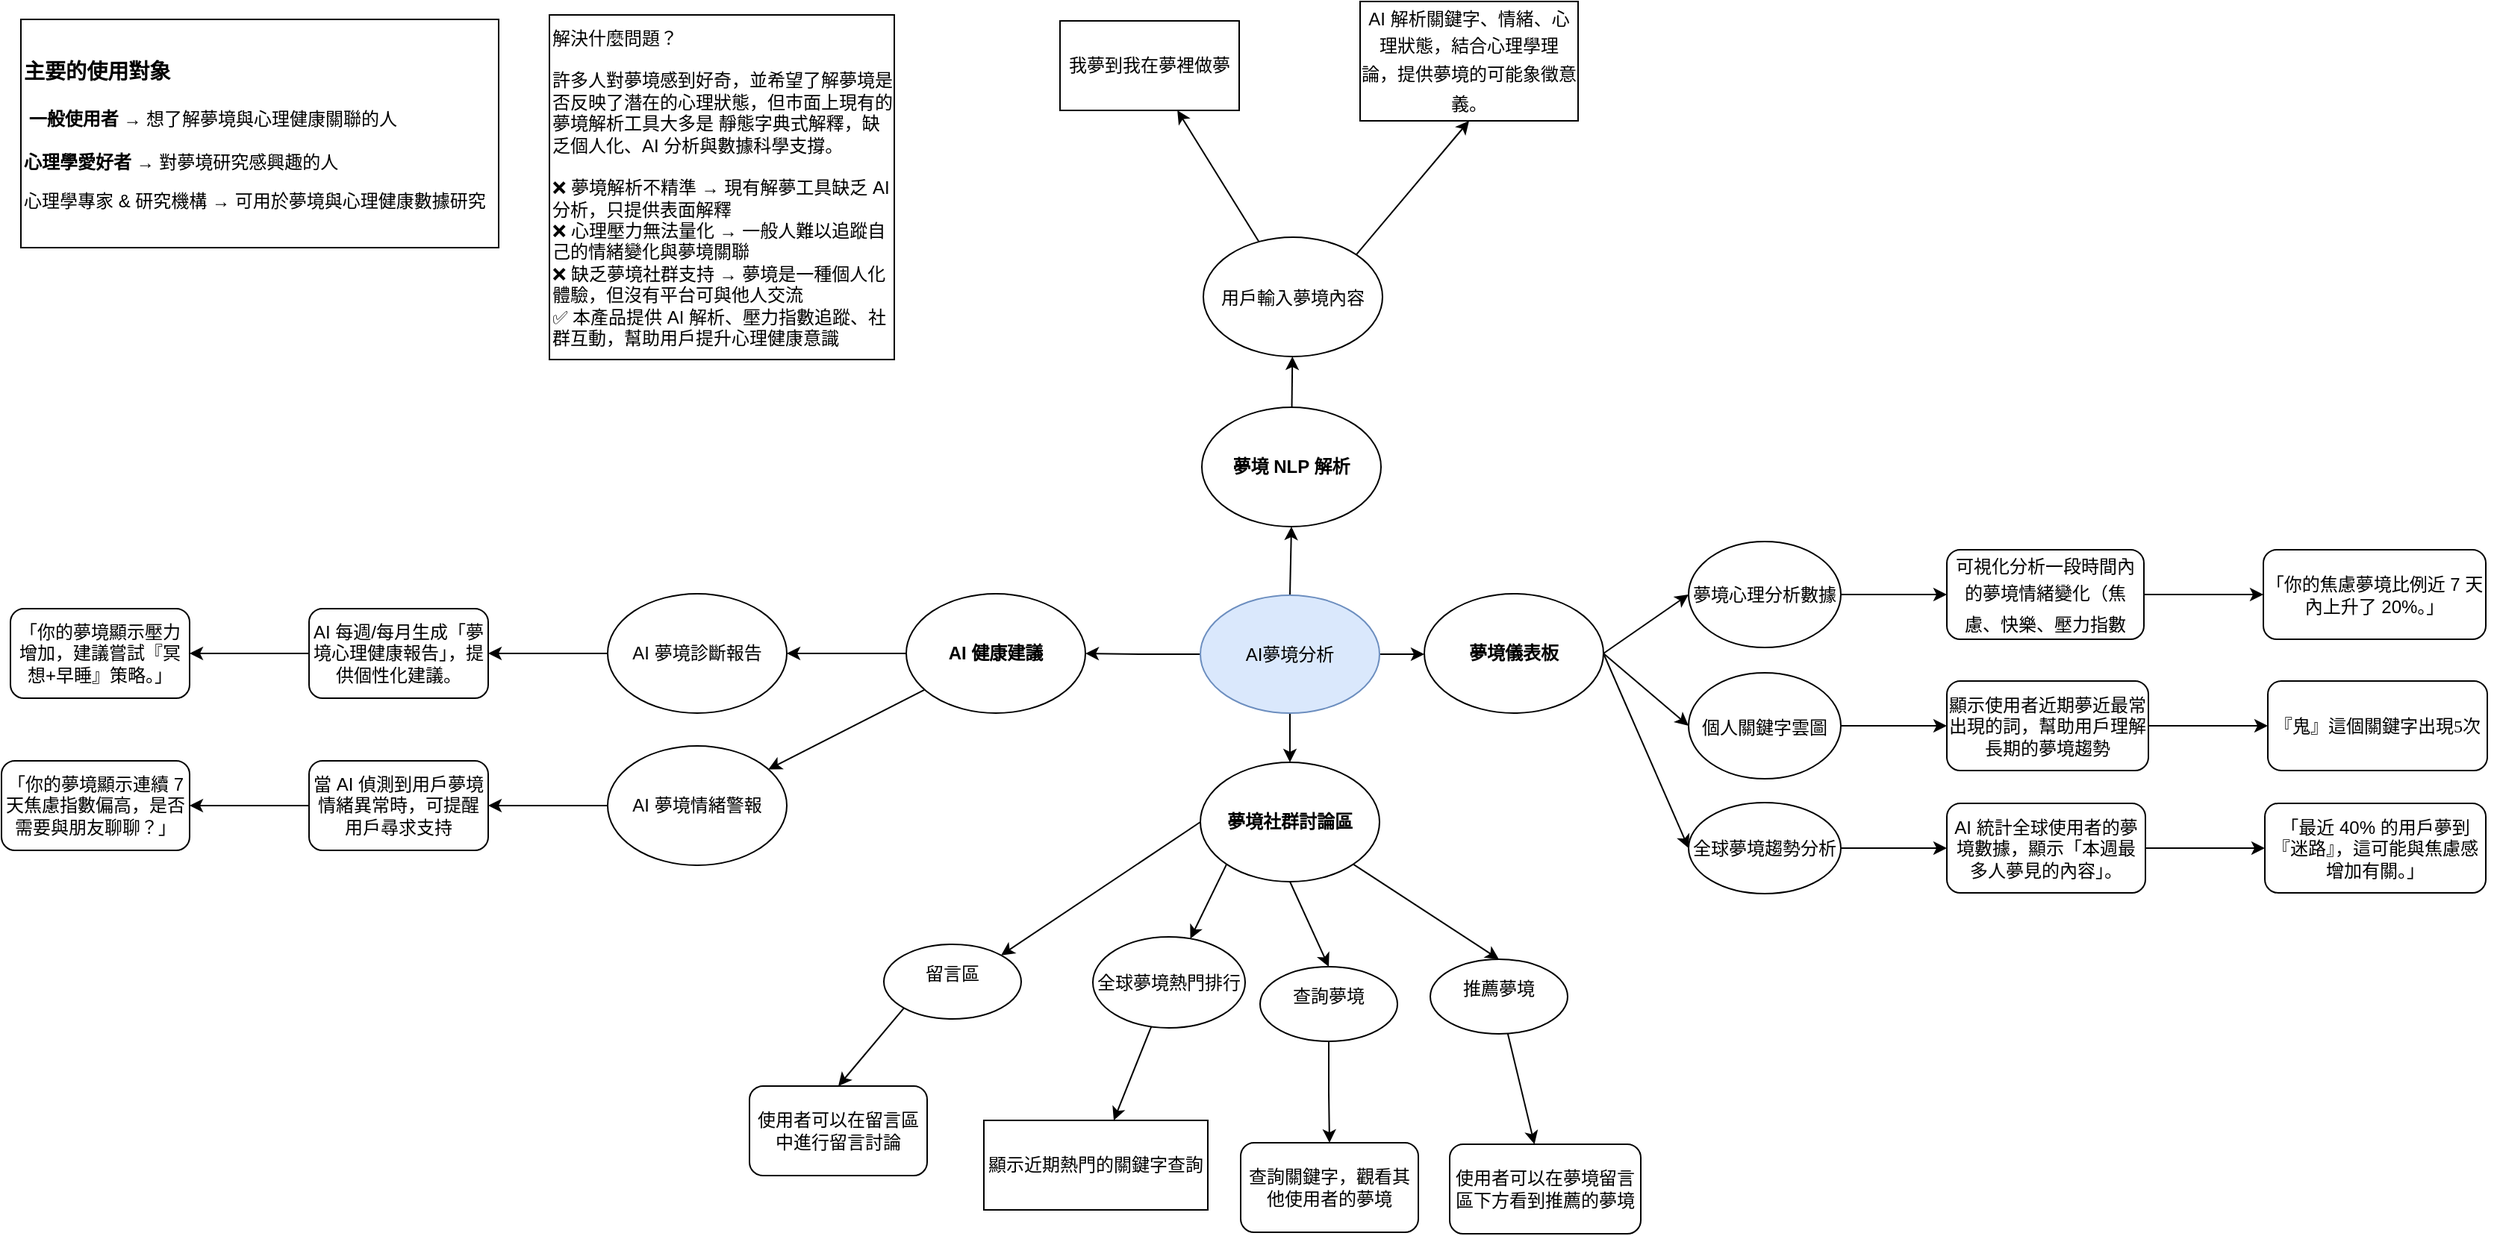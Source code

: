 <mxfile version="26.1.1">
  <diagram name="第 1 页" id="HICE_hcy1wWhNtNpmoTN">
    <mxGraphModel dx="3689" dy="25" grid="0" gridSize="10" guides="0" tooltips="1" connect="1" arrows="1" fold="1" page="0" pageScale="1" pageWidth="827" pageHeight="1169" background="#ffffff" math="0" shadow="0">
      <root>
        <mxCell id="0" />
        <mxCell id="1" parent="0" />
        <mxCell id="VKPHAanCQoXM37jonw8N-6" style="rounded=0;orthogonalLoop=1;jettySize=auto;html=1;exitX=0.5;exitY=0;exitDx=0;exitDy=0;entryX=0.5;entryY=1;entryDx=0;entryDy=0;" edge="1" parent="1" source="VKPHAanCQoXM37jonw8N-1" target="VKPHAanCQoXM37jonw8N-4">
          <mxGeometry relative="1" as="geometry" />
        </mxCell>
        <mxCell id="VKPHAanCQoXM37jonw8N-11" style="edgeStyle=orthogonalEdgeStyle;rounded=0;orthogonalLoop=1;jettySize=auto;html=1;exitX=1;exitY=0.5;exitDx=0;exitDy=0;entryX=0;entryY=0.5;entryDx=0;entryDy=0;" edge="1" parent="1" source="VKPHAanCQoXM37jonw8N-1" target="VKPHAanCQoXM37jonw8N-8">
          <mxGeometry relative="1" as="geometry" />
        </mxCell>
        <mxCell id="VKPHAanCQoXM37jonw8N-12" style="edgeStyle=orthogonalEdgeStyle;rounded=0;orthogonalLoop=1;jettySize=auto;html=1;exitX=0;exitY=0.5;exitDx=0;exitDy=0;" edge="1" parent="1" source="VKPHAanCQoXM37jonw8N-1" target="VKPHAanCQoXM37jonw8N-10">
          <mxGeometry relative="1" as="geometry" />
        </mxCell>
        <mxCell id="VKPHAanCQoXM37jonw8N-13" style="edgeStyle=orthogonalEdgeStyle;rounded=0;orthogonalLoop=1;jettySize=auto;html=1;exitX=0.5;exitY=1;exitDx=0;exitDy=0;" edge="1" parent="1" source="VKPHAanCQoXM37jonw8N-1" target="VKPHAanCQoXM37jonw8N-9">
          <mxGeometry relative="1" as="geometry" />
        </mxCell>
        <mxCell id="VKPHAanCQoXM37jonw8N-1" value="AI夢境分析" style="ellipse;whiteSpace=wrap;html=1;fillColor=#dae8fc;strokeColor=#6c8ebf;" vertex="1" parent="1">
          <mxGeometry x="-930" y="1456" width="120" height="79" as="geometry" />
        </mxCell>
        <mxCell id="VKPHAanCQoXM37jonw8N-71" value="" style="rounded=0;orthogonalLoop=1;jettySize=auto;html=1;" edge="1" parent="1" source="VKPHAanCQoXM37jonw8N-4" target="VKPHAanCQoXM37jonw8N-70">
          <mxGeometry relative="1" as="geometry" />
        </mxCell>
        <mxCell id="VKPHAanCQoXM37jonw8N-4" value="&lt;strong style=&quot;text-align: start;&quot; data-end=&quot;416&quot; data-start=&quot;403&quot;&gt;夢境 NLP 解析&lt;/strong&gt;" style="ellipse;whiteSpace=wrap;html=1;" vertex="1" parent="1">
          <mxGeometry x="-929" y="1330" width="120" height="80" as="geometry" />
        </mxCell>
        <mxCell id="VKPHAanCQoXM37jonw8N-19" style="rounded=0;orthogonalLoop=1;jettySize=auto;html=1;exitX=1;exitY=0.5;exitDx=0;exitDy=0;entryX=0;entryY=0.5;entryDx=0;entryDy=0;" edge="1" parent="1" source="VKPHAanCQoXM37jonw8N-8" target="VKPHAanCQoXM37jonw8N-14">
          <mxGeometry relative="1" as="geometry" />
        </mxCell>
        <mxCell id="VKPHAanCQoXM37jonw8N-20" style="rounded=0;orthogonalLoop=1;jettySize=auto;html=1;exitX=1;exitY=0.5;exitDx=0;exitDy=0;entryX=0;entryY=0.5;entryDx=0;entryDy=0;" edge="1" parent="1" source="VKPHAanCQoXM37jonw8N-8" target="VKPHAanCQoXM37jonw8N-17">
          <mxGeometry relative="1" as="geometry" />
        </mxCell>
        <mxCell id="VKPHAanCQoXM37jonw8N-23" style="rounded=0;orthogonalLoop=1;jettySize=auto;html=1;exitX=1;exitY=0.5;exitDx=0;exitDy=0;entryX=0;entryY=0.5;entryDx=0;entryDy=0;endArrow=classic;startFill=0;endFill=1;" edge="1" parent="1" source="VKPHAanCQoXM37jonw8N-8" target="VKPHAanCQoXM37jonw8N-22">
          <mxGeometry relative="1" as="geometry" />
        </mxCell>
        <mxCell id="VKPHAanCQoXM37jonw8N-8" value="&lt;strong style=&quot;text-align: start;&quot; data-end=&quot;455&quot; data-start=&quot;446&quot;&gt;夢境儀表板&lt;/strong&gt;" style="ellipse;whiteSpace=wrap;html=1;" vertex="1" parent="1">
          <mxGeometry x="-780" y="1455" width="120" height="80" as="geometry" />
        </mxCell>
        <mxCell id="VKPHAanCQoXM37jonw8N-25" style="rounded=0;orthogonalLoop=1;jettySize=auto;html=1;exitX=0;exitY=1;exitDx=0;exitDy=0;" edge="1" parent="1" source="VKPHAanCQoXM37jonw8N-9" target="VKPHAanCQoXM37jonw8N-24">
          <mxGeometry relative="1" as="geometry" />
        </mxCell>
        <mxCell id="VKPHAanCQoXM37jonw8N-82" style="rounded=0;orthogonalLoop=1;jettySize=auto;html=1;exitX=0.5;exitY=1;exitDx=0;exitDy=0;entryX=0.5;entryY=0;entryDx=0;entryDy=0;" edge="1" parent="1" source="VKPHAanCQoXM37jonw8N-9" target="VKPHAanCQoXM37jonw8N-53">
          <mxGeometry relative="1" as="geometry" />
        </mxCell>
        <mxCell id="VKPHAanCQoXM37jonw8N-91" style="rounded=0;orthogonalLoop=1;jettySize=auto;html=1;exitX=1;exitY=1;exitDx=0;exitDy=0;entryX=0.5;entryY=0;entryDx=0;entryDy=0;" edge="1" parent="1" source="VKPHAanCQoXM37jonw8N-9" target="VKPHAanCQoXM37jonw8N-90">
          <mxGeometry relative="1" as="geometry" />
        </mxCell>
        <mxCell id="VKPHAanCQoXM37jonw8N-95" style="rounded=0;orthogonalLoop=1;jettySize=auto;html=1;exitX=0;exitY=0.5;exitDx=0;exitDy=0;entryX=1;entryY=0;entryDx=0;entryDy=0;" edge="1" parent="1" source="VKPHAanCQoXM37jonw8N-9" target="VKPHAanCQoXM37jonw8N-94">
          <mxGeometry relative="1" as="geometry" />
        </mxCell>
        <mxCell id="VKPHAanCQoXM37jonw8N-9" value="&lt;div&gt;&lt;strong style=&quot;text-align: start;&quot; data-end=&quot;495&quot; data-start=&quot;482&quot;&gt;&lt;strong data-end=&quot;540&quot; data-start=&quot;530&quot;&gt;夢境社群討論區&lt;/strong&gt;&lt;br&gt;&lt;/strong&gt;&lt;/div&gt;" style="ellipse;whiteSpace=wrap;html=1;" vertex="1" parent="1">
          <mxGeometry x="-930" y="1568" width="120" height="80" as="geometry" />
        </mxCell>
        <mxCell id="VKPHAanCQoXM37jonw8N-57" value="" style="edgeStyle=orthogonalEdgeStyle;rounded=0;orthogonalLoop=1;jettySize=auto;html=1;" edge="1" parent="1" source="VKPHAanCQoXM37jonw8N-10" target="VKPHAanCQoXM37jonw8N-56">
          <mxGeometry relative="1" as="geometry" />
        </mxCell>
        <mxCell id="VKPHAanCQoXM37jonw8N-59" value="" style="rounded=0;orthogonalLoop=1;jettySize=auto;html=1;" edge="1" parent="1" source="VKPHAanCQoXM37jonw8N-10" target="VKPHAanCQoXM37jonw8N-58">
          <mxGeometry relative="1" as="geometry" />
        </mxCell>
        <mxCell id="VKPHAanCQoXM37jonw8N-10" value="&lt;div&gt;&lt;strong style=&quot;text-align: start;&quot; data-end=&quot;495&quot; data-start=&quot;482&quot;&gt;&lt;strong data-end=&quot;495&quot; data-start=&quot;482&quot;&gt;AI 健康建議&lt;/strong&gt;&lt;/strong&gt;&lt;/div&gt;" style="ellipse;whiteSpace=wrap;html=1;" vertex="1" parent="1">
          <mxGeometry x="-1127" y="1455" width="120" height="80" as="geometry" />
        </mxCell>
        <mxCell id="VKPHAanCQoXM37jonw8N-31" value="" style="edgeStyle=orthogonalEdgeStyle;rounded=0;orthogonalLoop=1;jettySize=auto;html=1;" edge="1" parent="1" source="VKPHAanCQoXM37jonw8N-14" target="VKPHAanCQoXM37jonw8N-30">
          <mxGeometry relative="1" as="geometry" />
        </mxCell>
        <mxCell id="VKPHAanCQoXM37jonw8N-14" value="&lt;span style=&quot;text-align: start;&quot;&gt;&lt;font&gt;夢境心理分析數據&lt;/font&gt;&lt;/span&gt;" style="ellipse;whiteSpace=wrap;html=1;" vertex="1" parent="1">
          <mxGeometry x="-603" y="1420" width="102" height="71" as="geometry" />
        </mxCell>
        <mxCell id="VKPHAanCQoXM37jonw8N-35" value="" style="edgeStyle=orthogonalEdgeStyle;rounded=0;orthogonalLoop=1;jettySize=auto;html=1;" edge="1" parent="1" source="VKPHAanCQoXM37jonw8N-17" target="VKPHAanCQoXM37jonw8N-34">
          <mxGeometry relative="1" as="geometry" />
        </mxCell>
        <mxCell id="VKPHAanCQoXM37jonw8N-17" value="&lt;span style=&quot;text-align: start; line-height: 18.4px; font-family: 新細明體, serif;&quot;&gt;&lt;font&gt;個人關鍵字雲圖&lt;/font&gt;&lt;/span&gt;&lt;span style=&quot;font-family: -webkit-standard; font-size: medium; text-align: start;&quot;&gt;&lt;/span&gt;" style="ellipse;whiteSpace=wrap;html=1;" vertex="1" parent="1">
          <mxGeometry x="-603" y="1508" width="102" height="71" as="geometry" />
        </mxCell>
        <mxCell id="VKPHAanCQoXM37jonw8N-39" value="" style="edgeStyle=orthogonalEdgeStyle;rounded=0;orthogonalLoop=1;jettySize=auto;html=1;" edge="1" parent="1" source="VKPHAanCQoXM37jonw8N-22" target="VKPHAanCQoXM37jonw8N-38">
          <mxGeometry relative="1" as="geometry" />
        </mxCell>
        <mxCell id="VKPHAanCQoXM37jonw8N-22" value="&lt;font&gt;&lt;span style=&quot;text-align: start;&quot;&gt;全球夢境趨勢分析&lt;/span&gt;&lt;/font&gt;&lt;br&gt;&lt;span style=&quot;font-family: -webkit-standard; font-size: medium; text-align: start;&quot;&gt;&lt;/span&gt;" style="ellipse;whiteSpace=wrap;html=1;" vertex="1" parent="1">
          <mxGeometry x="-603" y="1595" width="102" height="61" as="geometry" />
        </mxCell>
        <mxCell id="VKPHAanCQoXM37jonw8N-84" value="" style="rounded=0;orthogonalLoop=1;jettySize=auto;html=1;" edge="1" parent="1" source="VKPHAanCQoXM37jonw8N-24" target="VKPHAanCQoXM37jonw8N-83">
          <mxGeometry relative="1" as="geometry" />
        </mxCell>
        <mxCell id="VKPHAanCQoXM37jonw8N-24" value="&lt;font&gt;&lt;span style=&quot;text-align: start;&quot;&gt;全球夢境熱門排行&lt;/span&gt;&lt;/font&gt;&lt;br&gt;&lt;span style=&quot;font-family: -webkit-standard; font-size: medium; text-align: start;&quot;&gt;&lt;/span&gt;" style="ellipse;whiteSpace=wrap;html=1;" vertex="1" parent="1">
          <mxGeometry x="-1002" y="1685" width="102" height="61" as="geometry" />
        </mxCell>
        <mxCell id="VKPHAanCQoXM37jonw8N-33" value="" style="edgeStyle=orthogonalEdgeStyle;rounded=0;orthogonalLoop=1;jettySize=auto;html=1;" edge="1" parent="1" source="VKPHAanCQoXM37jonw8N-30" target="VKPHAanCQoXM37jonw8N-32">
          <mxGeometry relative="1" as="geometry" />
        </mxCell>
        <mxCell id="VKPHAanCQoXM37jonw8N-30" value="&lt;span style=&quot;caret-color: rgb(0, 0, 0); font-style: normal; font-variant-caps: normal; font-weight: 400; letter-spacing: normal; text-align: start; text-indent: 0px; text-transform: none; white-space: normal; word-spacing: 0px; -webkit-text-stroke-width: 0px; text-decoration: none; line-height: 18.4px; font-family: 新細明體, serif; color: rgb(0, 0, 0);&quot;&gt;&lt;font&gt;可視化分析一段時間內的夢境情緒變化（&lt;span&gt;焦慮、快樂、壓力指數&lt;/span&gt;&lt;/font&gt;&lt;/span&gt;&lt;span style=&quot;caret-color: rgb(0, 0, 0); color: rgb(0, 0, 0); font-family: -webkit-standard; font-size: medium; font-style: normal; font-variant-caps: normal; font-weight: 400; letter-spacing: normal; text-align: start; text-indent: 0px; text-transform: none; white-space: normal; word-spacing: 0px; -webkit-text-stroke-width: 0px; text-decoration: none; float: none; display: inline !important;&quot;&gt;&lt;/span&gt;" style="rounded=1;whiteSpace=wrap;html=1;strokeColor=#000000;" vertex="1" parent="1">
          <mxGeometry x="-430" y="1425.5" width="132" height="60" as="geometry" />
        </mxCell>
        <mxCell id="VKPHAanCQoXM37jonw8N-32" value="&lt;font&gt;&lt;span style=&quot;text-align: start;&quot;&gt;「你的焦慮夢境比例近 7 天內上升了 20%。」&lt;/span&gt;&lt;/font&gt;&lt;br&gt;&lt;span style=&quot;caret-color: rgb(0, 0, 0); color: rgb(0, 0, 0); font-family: -webkit-standard; font-size: medium; font-style: normal; font-variant-caps: normal; font-weight: 400; letter-spacing: normal; text-align: start; text-indent: 0px; text-transform: none; white-space: normal; word-spacing: 0px; -webkit-text-stroke-width: 0px; text-decoration: none; float: none; display: inline !important;&quot;&gt;&lt;/span&gt;" style="rounded=1;whiteSpace=wrap;html=1;" vertex="1" parent="1">
          <mxGeometry x="-218" y="1425.5" width="149" height="60" as="geometry" />
        </mxCell>
        <mxCell id="VKPHAanCQoXM37jonw8N-37" value="" style="edgeStyle=orthogonalEdgeStyle;rounded=0;orthogonalLoop=1;jettySize=auto;html=1;" edge="1" parent="1" source="VKPHAanCQoXM37jonw8N-34" target="VKPHAanCQoXM37jonw8N-36">
          <mxGeometry relative="1" as="geometry" />
        </mxCell>
        <mxCell id="VKPHAanCQoXM37jonw8N-34" value="&lt;div style=&quot;&quot;&gt;&lt;span style=&quot;color: rgb(0, 0, 0);&quot;&gt;&lt;span style=&quot;font-family: 新細明體, serif;&quot;&gt;顯示使用者近期夢近&lt;/span&gt;&lt;span style=&quot;font-family: 新細明體, serif;&quot;&gt;最常出現的詞&lt;/span&gt;&lt;span style=&quot;font-family: 新細明體, serif;&quot;&gt;，幫助用戶理解長期的夢境趨勢&lt;/span&gt;&lt;/span&gt;&lt;/div&gt;&lt;span style=&quot;caret-color: rgb(0, 0, 0); color: rgb(0, 0, 0); font-family: -webkit-standard; font-size: medium; font-style: normal; font-variant-caps: normal; font-weight: 400; letter-spacing: normal; text-align: start; text-indent: 0px; text-transform: none; white-space: normal; word-spacing: 0px; -webkit-text-stroke-width: 0px; text-decoration: none; float: none; display: inline !important;&quot;&gt;&lt;/span&gt;" style="rounded=1;whiteSpace=wrap;html=1;strokeColor=#000000;" vertex="1" parent="1">
          <mxGeometry x="-430" y="1513.5" width="135" height="60" as="geometry" />
        </mxCell>
        <mxCell id="VKPHAanCQoXM37jonw8N-36" value="&lt;div style=&quot;&quot;&gt;&lt;font face=&quot;新細明體, serif&quot;&gt;『鬼』這個關鍵字出現5次&lt;/font&gt;&lt;/div&gt;&lt;span style=&quot;caret-color: rgb(0, 0, 0); color: rgb(0, 0, 0); font-family: -webkit-standard; font-size: medium; font-style: normal; font-variant-caps: normal; font-weight: 400; letter-spacing: normal; text-align: start; text-indent: 0px; text-transform: none; white-space: normal; word-spacing: 0px; -webkit-text-stroke-width: 0px; text-decoration: none; float: none; display: inline !important;&quot;&gt;&lt;/span&gt;" style="rounded=1;whiteSpace=wrap;html=1;" vertex="1" parent="1">
          <mxGeometry x="-215" y="1513.5" width="147" height="60" as="geometry" />
        </mxCell>
        <mxCell id="VKPHAanCQoXM37jonw8N-41" value="" style="edgeStyle=orthogonalEdgeStyle;rounded=0;orthogonalLoop=1;jettySize=auto;html=1;" edge="1" parent="1" source="VKPHAanCQoXM37jonw8N-38" target="VKPHAanCQoXM37jonw8N-40">
          <mxGeometry relative="1" as="geometry" />
        </mxCell>
        <mxCell id="VKPHAanCQoXM37jonw8N-38" value="&lt;span style=&quot;text-align: start;&quot;&gt;&lt;font&gt;AI 統計全球使用者的夢境數據，顯示「本週最多人夢見的內容」。&lt;/font&gt;&lt;/span&gt;" style="rounded=1;whiteSpace=wrap;html=1;" vertex="1" parent="1">
          <mxGeometry x="-430" y="1595.5" width="133" height="60" as="geometry" />
        </mxCell>
        <mxCell id="VKPHAanCQoXM37jonw8N-42" style="edgeStyle=orthogonalEdgeStyle;rounded=0;orthogonalLoop=1;jettySize=auto;html=1;exitX=1;exitY=0.5;exitDx=0;exitDy=0;" edge="1" parent="1" source="VKPHAanCQoXM37jonw8N-40">
          <mxGeometry relative="1" as="geometry">
            <mxPoint x="-85.697" y="1625.424" as="targetPoint" />
          </mxGeometry>
        </mxCell>
        <mxCell id="VKPHAanCQoXM37jonw8N-40" value="&lt;font&gt;&lt;span style=&quot;&quot;&gt;「最近 40% 的用戶夢到『迷路』，這可能與焦慮感增加有關。」&lt;/span&gt;&lt;/font&gt;" style="rounded=1;whiteSpace=wrap;html=1;align=center;" vertex="1" parent="1">
          <mxGeometry x="-217" y="1595.5" width="148" height="60" as="geometry" />
        </mxCell>
        <mxCell id="VKPHAanCQoXM37jonw8N-87" value="" style="edgeStyle=orthogonalEdgeStyle;rounded=0;orthogonalLoop=1;jettySize=auto;html=1;" edge="1" parent="1" source="VKPHAanCQoXM37jonw8N-53" target="VKPHAanCQoXM37jonw8N-86">
          <mxGeometry relative="1" as="geometry" />
        </mxCell>
        <mxCell id="VKPHAanCQoXM37jonw8N-53" value="&lt;p style=&quot;margin: 0cm 0cm 8pt; line-height: 18.4px; font-family: Calibri, sans-serif;&quot; class=&quot;MsoNormal&quot;&gt;&lt;span style=&quot;font-family: 新細明體, serif;&quot;&gt;查詢夢境&lt;/span&gt;&lt;/p&gt;&lt;p style=&quot;margin: 0cm 0cm 8pt; line-height: 18.4px; font-family: Calibri, sans-serif;&quot; class=&quot;MsoNormal&quot;&gt;&lt;span style=&quot;font-size: medium;&quot; lang=&quot;EN-US&quot;&gt;&lt;/span&gt;&lt;/p&gt;&lt;span style=&quot;font-family: -webkit-standard; font-size: medium;&quot;&gt;&lt;/span&gt;" style="ellipse;whiteSpace=wrap;html=1;align=center;" vertex="1" parent="1">
          <mxGeometry x="-890" y="1705" width="92" height="50" as="geometry" />
        </mxCell>
        <mxCell id="VKPHAanCQoXM37jonw8N-63" value="" style="edgeStyle=orthogonalEdgeStyle;rounded=0;orthogonalLoop=1;jettySize=auto;html=1;" edge="1" parent="1" source="VKPHAanCQoXM37jonw8N-56" target="VKPHAanCQoXM37jonw8N-62">
          <mxGeometry relative="1" as="geometry" />
        </mxCell>
        <mxCell id="VKPHAanCQoXM37jonw8N-56" value="&lt;div style=&quot;text-align: start;&quot;&gt;&lt;font&gt;AI 夢境診斷報告&lt;/font&gt;&lt;br&gt;&lt;/div&gt;" style="ellipse;whiteSpace=wrap;html=1;" vertex="1" parent="1">
          <mxGeometry x="-1327" y="1455" width="120" height="80" as="geometry" />
        </mxCell>
        <mxCell id="VKPHAanCQoXM37jonw8N-67" value="" style="edgeStyle=orthogonalEdgeStyle;rounded=0;orthogonalLoop=1;jettySize=auto;html=1;" edge="1" parent="1" source="VKPHAanCQoXM37jonw8N-58" target="VKPHAanCQoXM37jonw8N-66">
          <mxGeometry relative="1" as="geometry" />
        </mxCell>
        <mxCell id="VKPHAanCQoXM37jonw8N-58" value="&lt;span style=&quot;text-align: start;&quot;&gt;&lt;font&gt;AI 夢境情緒警報&lt;/font&gt;&lt;/span&gt;" style="ellipse;whiteSpace=wrap;html=1;" vertex="1" parent="1">
          <mxGeometry x="-1327" y="1557" width="120" height="80" as="geometry" />
        </mxCell>
        <mxCell id="VKPHAanCQoXM37jonw8N-65" value="" style="edgeStyle=orthogonalEdgeStyle;rounded=0;orthogonalLoop=1;jettySize=auto;html=1;" edge="1" parent="1" source="VKPHAanCQoXM37jonw8N-62" target="VKPHAanCQoXM37jonw8N-64">
          <mxGeometry relative="1" as="geometry" />
        </mxCell>
        <mxCell id="VKPHAanCQoXM37jonw8N-62" value="&lt;span style=&quot;text-align: start;&quot;&gt;&lt;font&gt;AI 每週/每月生成「夢境心理健康報告」，提供個性化建議。&lt;/font&gt;&lt;/span&gt;" style="rounded=1;whiteSpace=wrap;html=1;" vertex="1" parent="1">
          <mxGeometry x="-1527" y="1465" width="120" height="60" as="geometry" />
        </mxCell>
        <mxCell id="VKPHAanCQoXM37jonw8N-64" value="&lt;span style=&quot;text-align: start;&quot;&gt;&lt;font&gt;「你的夢境顯示壓力增加，建議嘗試『冥想+早睡』策略。」&lt;/font&gt;&lt;/span&gt;" style="rounded=1;whiteSpace=wrap;html=1;" vertex="1" parent="1">
          <mxGeometry x="-1727" y="1465" width="120" height="60" as="geometry" />
        </mxCell>
        <mxCell id="VKPHAanCQoXM37jonw8N-69" value="" style="edgeStyle=orthogonalEdgeStyle;rounded=0;orthogonalLoop=1;jettySize=auto;html=1;" edge="1" parent="1" source="VKPHAanCQoXM37jonw8N-66" target="VKPHAanCQoXM37jonw8N-68">
          <mxGeometry relative="1" as="geometry" />
        </mxCell>
        <mxCell id="VKPHAanCQoXM37jonw8N-66" value="&lt;span style=&quot;text-align: start;&quot;&gt;&lt;font&gt;當 AI 偵測到用戶夢境情緒異常時，可提醒用戶尋求支持&lt;/font&gt;&lt;/span&gt;" style="rounded=1;whiteSpace=wrap;html=1;" vertex="1" parent="1">
          <mxGeometry x="-1527" y="1567" width="120" height="60" as="geometry" />
        </mxCell>
        <mxCell id="VKPHAanCQoXM37jonw8N-68" value="&lt;span style=&quot;text-align: start;&quot;&gt;&lt;font&gt;「你的夢境顯示連續 7 天焦慮指數偏高，是否需要與朋友聊聊？」&lt;/font&gt;&lt;/span&gt;" style="rounded=1;whiteSpace=wrap;html=1;" vertex="1" parent="1">
          <mxGeometry x="-1733" y="1567" width="126" height="60" as="geometry" />
        </mxCell>
        <mxCell id="VKPHAanCQoXM37jonw8N-73" value="" style="rounded=0;orthogonalLoop=1;jettySize=auto;html=1;" edge="1" parent="1" source="VKPHAanCQoXM37jonw8N-70" target="VKPHAanCQoXM37jonw8N-72">
          <mxGeometry relative="1" as="geometry" />
        </mxCell>
        <mxCell id="VKPHAanCQoXM37jonw8N-81" style="rounded=0;orthogonalLoop=1;jettySize=auto;html=1;exitX=1;exitY=0;exitDx=0;exitDy=0;entryX=0.5;entryY=1;entryDx=0;entryDy=0;" edge="1" parent="1" source="VKPHAanCQoXM37jonw8N-70" target="VKPHAanCQoXM37jonw8N-78">
          <mxGeometry relative="1" as="geometry" />
        </mxCell>
        <mxCell id="VKPHAanCQoXM37jonw8N-70" value="&lt;span style=&quot;text-align: start; line-height: 18.4px; font-family: 新細明體, serif;&quot;&gt;&lt;font&gt;用戶輸入夢境內容&lt;/font&gt;&lt;/span&gt;&lt;span style=&quot;font-family: -webkit-standard; font-size: medium; text-align: start;&quot;&gt;&lt;/span&gt;" style="ellipse;whiteSpace=wrap;html=1;" vertex="1" parent="1">
          <mxGeometry x="-928" y="1216" width="120" height="80" as="geometry" />
        </mxCell>
        <mxCell id="VKPHAanCQoXM37jonw8N-72" value="我夢到我在夢裡做夢" style="whiteSpace=wrap;html=1;" vertex="1" parent="1">
          <mxGeometry x="-1024" y="1071" width="120" height="60" as="geometry" />
        </mxCell>
        <mxCell id="VKPHAanCQoXM37jonw8N-78" value="&lt;font&gt;&lt;span style=&quot;caret-color: rgb(0, 0, 0); color: rgb(0, 0, 0); font-style: normal; font-variant-caps: normal; font-weight: 400; letter-spacing: normal; text-align: start; text-indent: 0px; text-transform: none; white-space: normal; word-spacing: 0px; -webkit-text-stroke-width: 0px; text-decoration: none; line-height: 18.4px; font-family: Calibri, sans-serif;&quot; lang=&quot;EN-US&quot;&gt;AI&lt;span class=&quot;Apple-converted-space&quot;&gt;&amp;nbsp;&lt;/span&gt;&lt;/span&gt;&lt;span style=&quot;caret-color: rgb(0, 0, 0); color: rgb(0, 0, 0); font-style: normal; font-variant-caps: normal; font-weight: 400; letter-spacing: normal; text-align: start; text-indent: 0px; text-transform: none; white-space: normal; word-spacing: 0px; -webkit-text-stroke-width: 0px; text-decoration: none; line-height: 18.4px; font-family: 新細明體, serif;&quot;&gt;解析關鍵字、情緒、心理狀態，&lt;/span&gt;&lt;span style=&quot;caret-color: rgb(0, 0, 0); color: rgb(0, 0, 0); font-style: normal; font-variant-caps: normal; font-weight: 400; letter-spacing: normal; text-align: start; text-indent: 0px; text-transform: none; white-space: normal; word-spacing: 0px; -webkit-text-stroke-width: 0px; text-decoration: none; line-height: 18.4px; font-family: 新細明體, serif;&quot;&gt;結合心理學理論，提供夢境的可能象徵意義。&lt;/span&gt;&lt;/font&gt;&lt;span style=&quot;caret-color: rgb(0, 0, 0); color: rgb(0, 0, 0); font-family: -webkit-standard; font-size: medium; font-style: normal; font-variant-caps: normal; font-weight: 400; letter-spacing: normal; text-align: start; text-indent: 0px; text-transform: none; white-space: normal; word-spacing: 0px; -webkit-text-stroke-width: 0px; text-decoration: none; float: none; display: inline !important;&quot;&gt;&lt;/span&gt;" style="rounded=0;whiteSpace=wrap;html=1;" vertex="1" parent="1">
          <mxGeometry x="-823" y="1058" width="146" height="80" as="geometry" />
        </mxCell>
        <mxCell id="VKPHAanCQoXM37jonw8N-83" value="顯示近期熱門的關鍵字查詢" style="whiteSpace=wrap;html=1;" vertex="1" parent="1">
          <mxGeometry x="-1075" y="1808" width="150" height="60" as="geometry" />
        </mxCell>
        <mxCell id="VKPHAanCQoXM37jonw8N-86" value="&lt;span style=&quot;caret-color: rgb(0, 0, 0); color: rgb(0, 0, 0); font-size: 12px; font-style: normal; font-variant-caps: normal; font-weight: 400; letter-spacing: normal; orphans: auto; text-align: center; text-indent: 0px; text-transform: none; white-space: normal; widows: auto; word-spacing: 0px; -webkit-text-stroke-width: 0px; text-decoration: none; font-family: 新細明體, serif;&quot;&gt;&lt;font&gt;查詢關鍵字，&lt;/font&gt;&lt;/span&gt;&lt;span style=&quot;caret-color: rgb(0, 0, 0); color: rgb(0, 0, 0); font-size: 12px; font-style: normal; font-variant-caps: normal; font-weight: 400; letter-spacing: normal; orphans: auto; text-align: center; text-indent: 0px; text-transform: none; white-space: normal; widows: auto; word-spacing: 0px; -webkit-text-stroke-width: 0px; text-decoration: none; font-family: 新細明體, serif;&quot;&gt;觀看其他使&lt;/span&gt;&lt;span style=&quot;caret-color: rgb(0, 0, 0); color: rgb(0, 0, 0); font-size: 12px; font-style: normal; font-variant-caps: normal; font-weight: 400; letter-spacing: normal; orphans: auto; text-align: center; text-indent: 0px; text-transform: none; white-space: normal; widows: auto; word-spacing: 0px; -webkit-text-stroke-width: 0px; text-decoration: none; font-family: 新細明體, serif;&quot;&gt;用者的夢境&lt;/span&gt;" style="rounded=1;whiteSpace=wrap;html=1;" vertex="1" parent="1">
          <mxGeometry x="-903" y="1823" width="119" height="60" as="geometry" />
        </mxCell>
        <mxCell id="VKPHAanCQoXM37jonw8N-93" value="" style="rounded=0;orthogonalLoop=1;jettySize=auto;html=1;" edge="1" parent="1" source="VKPHAanCQoXM37jonw8N-90" target="VKPHAanCQoXM37jonw8N-92">
          <mxGeometry relative="1" as="geometry" />
        </mxCell>
        <mxCell id="VKPHAanCQoXM37jonw8N-90" value="&lt;p style=&quot;margin: 0cm 0cm 8pt; line-height: 18.4px; font-family: Calibri, sans-serif;&quot; class=&quot;MsoNormal&quot;&gt;&lt;span style=&quot;font-family: 新細明體, serif;&quot;&gt;推薦夢境&lt;/span&gt;&lt;/p&gt;&lt;p style=&quot;margin: 0cm 0cm 8pt; line-height: 18.4px; font-family: Calibri, sans-serif;&quot; class=&quot;MsoNormal&quot;&gt;&lt;span style=&quot;font-size: medium;&quot; lang=&quot;EN-US&quot;&gt;&lt;/span&gt;&lt;/p&gt;&lt;span style=&quot;font-family: -webkit-standard; font-size: medium;&quot;&gt;&lt;/span&gt;" style="ellipse;whiteSpace=wrap;html=1;align=center;" vertex="1" parent="1">
          <mxGeometry x="-776" y="1700" width="92" height="50" as="geometry" />
        </mxCell>
        <mxCell id="VKPHAanCQoXM37jonw8N-92" value="使用者可以在夢境留言區下方看到推薦的夢境" style="rounded=1;whiteSpace=wrap;html=1;" vertex="1" parent="1">
          <mxGeometry x="-763" y="1824" width="128" height="60" as="geometry" />
        </mxCell>
        <mxCell id="VKPHAanCQoXM37jonw8N-98" style="rounded=0;orthogonalLoop=1;jettySize=auto;html=1;exitX=0;exitY=1;exitDx=0;exitDy=0;entryX=0.5;entryY=0;entryDx=0;entryDy=0;" edge="1" parent="1" source="VKPHAanCQoXM37jonw8N-94" target="VKPHAanCQoXM37jonw8N-97">
          <mxGeometry relative="1" as="geometry" />
        </mxCell>
        <mxCell id="VKPHAanCQoXM37jonw8N-94" value="&lt;p style=&quot;margin: 0cm 0cm 8pt; line-height: 18.4px;&quot; class=&quot;MsoNormal&quot;&gt;&lt;font face=&quot;新細明體, serif&quot;&gt;留言區&lt;/font&gt;&lt;/p&gt;&lt;p style=&quot;margin: 0cm 0cm 8pt; line-height: 18.4px; font-family: Calibri, sans-serif;&quot; class=&quot;MsoNormal&quot;&gt;&lt;span style=&quot;font-size: medium;&quot; lang=&quot;EN-US&quot;&gt;&lt;/span&gt;&lt;/p&gt;&lt;span style=&quot;font-family: -webkit-standard; font-size: medium;&quot;&gt;&lt;/span&gt;" style="ellipse;whiteSpace=wrap;html=1;align=center;" vertex="1" parent="1">
          <mxGeometry x="-1142" y="1690" width="92" height="50" as="geometry" />
        </mxCell>
        <mxCell id="VKPHAanCQoXM37jonw8N-97" value="&lt;font style=&quot;color: rgb(0, 0, 0);&quot; face=&quot;新細明體, serif&quot;&gt;使用者可以在留言區中進行留言討論&lt;/font&gt;" style="rounded=1;whiteSpace=wrap;html=1;" vertex="1" parent="1">
          <mxGeometry x="-1232" y="1785" width="119" height="60" as="geometry" />
        </mxCell>
        <mxCell id="VKPHAanCQoXM37jonw8N-99" value="&lt;div&gt;解決什麼問題？&lt;/div&gt;&lt;div&gt;&lt;br&gt;&lt;/div&gt;&lt;div&gt;許多人對夢境感到好奇，並希望了解夢境是否反映了潛在的心理狀態，但市面上現有的夢境解析工具大多是 靜態字典式解釋，缺乏個人化、AI 分析與數據科學支撐。&lt;br&gt;&lt;/div&gt;&lt;div&gt;&lt;br&gt;&lt;/div&gt;&lt;div&gt;❌ 夢境解析不精準 → 現有解夢工具缺乏 AI 分析，只提供表面解釋&lt;/div&gt;&lt;div&gt;❌ 心理壓力無法量化 → 一般人難以追蹤自己的情緒變化與夢境關聯&lt;/div&gt;&lt;div&gt;❌ 缺乏夢境社群支持 → 夢境是一種個人化體驗，但沒有平台可與他人交流&lt;/div&gt;&lt;div&gt;✅ 本產品提供 AI 解析、壓力指數追蹤、社群互動，幫助用戶提升心理健康意識&lt;/div&gt;" style="whiteSpace=wrap;html=1;aspect=fixed;align=left;" vertex="1" parent="1">
          <mxGeometry x="-1366" y="1067" width="231" height="231" as="geometry" />
        </mxCell>
        <mxCell id="VKPHAanCQoXM37jonw8N-100" value="&lt;h3 data-end=&quot;950&quot; data-start=&quot;930&quot;&gt;&lt;strong data-end=&quot;948&quot; data-start=&quot;934&quot;&gt;主要的使用對象&lt;/strong&gt;&lt;/h3&gt;&lt;h3 data-end=&quot;950&quot; data-start=&quot;930&quot;&gt;&lt;span style=&quot;font-size: 12px; font-weight: normal;&quot;&gt;&amp;nbsp;&lt;/span&gt;&lt;strong style=&quot;font-size: 12px;&quot; data-end=&quot;963&quot; data-start=&quot;954&quot;&gt;一般使用者&lt;/strong&gt;&lt;span style=&quot;font-size: 12px; font-weight: normal;&quot;&gt;&amp;nbsp;&lt;/span&gt;&lt;span style=&quot;font-size: 12px; font-weight: normal;&quot;&gt;→ 想了解夢境與心理健康關聯的人&lt;/span&gt;&lt;/h3&gt;&lt;p data-end=&quot;1081&quot; data-start=&quot;951&quot;&gt;&lt;strong data-end=&quot;996&quot; data-start=&quot;986&quot;&gt;心理學愛好者&lt;/strong&gt;&amp;nbsp;→ 對夢境研究感興趣的人&lt;/p&gt;&lt;p data-end=&quot;1081&quot; data-start=&quot;951&quot;&gt;&lt;span data-end=&quot;1062&quot; data-start=&quot;1046&quot;&gt;心理學專家 &amp;amp; 研究機構&lt;/span&gt;&amp;nbsp;→ 可用於夢境與心理健康數據研究&lt;br data-end=&quot;1012&quot; data-start=&quot;1009&quot;&gt;&lt;/p&gt;" style="whiteSpace=wrap;html=1;align=left;" vertex="1" parent="1">
          <mxGeometry x="-1720" y="1070" width="320" height="153" as="geometry" />
        </mxCell>
      </root>
    </mxGraphModel>
  </diagram>
</mxfile>
